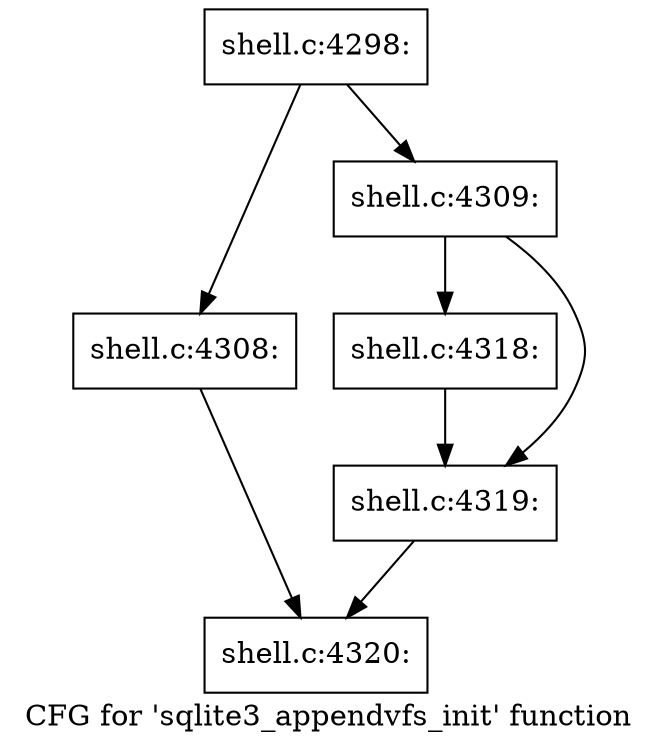 digraph "CFG for 'sqlite3_appendvfs_init' function" {
	label="CFG for 'sqlite3_appendvfs_init' function";

	Node0x560276285350 [shape=record,label="{shell.c:4298:}"];
	Node0x560276285350 -> Node0x5602762e8670;
	Node0x560276285350 -> Node0x5602762e88a0;
	Node0x5602762e8670 [shape=record,label="{shell.c:4308:}"];
	Node0x5602762e8670 -> Node0x560276285580;
	Node0x5602762e88a0 [shape=record,label="{shell.c:4309:}"];
	Node0x5602762e88a0 -> Node0x56027629a590;
	Node0x5602762e88a0 -> Node0x5602762e9de0;
	Node0x56027629a590 [shape=record,label="{shell.c:4318:}"];
	Node0x56027629a590 -> Node0x5602762e9de0;
	Node0x5602762e9de0 [shape=record,label="{shell.c:4319:}"];
	Node0x5602762e9de0 -> Node0x560276285580;
	Node0x560276285580 [shape=record,label="{shell.c:4320:}"];
}
